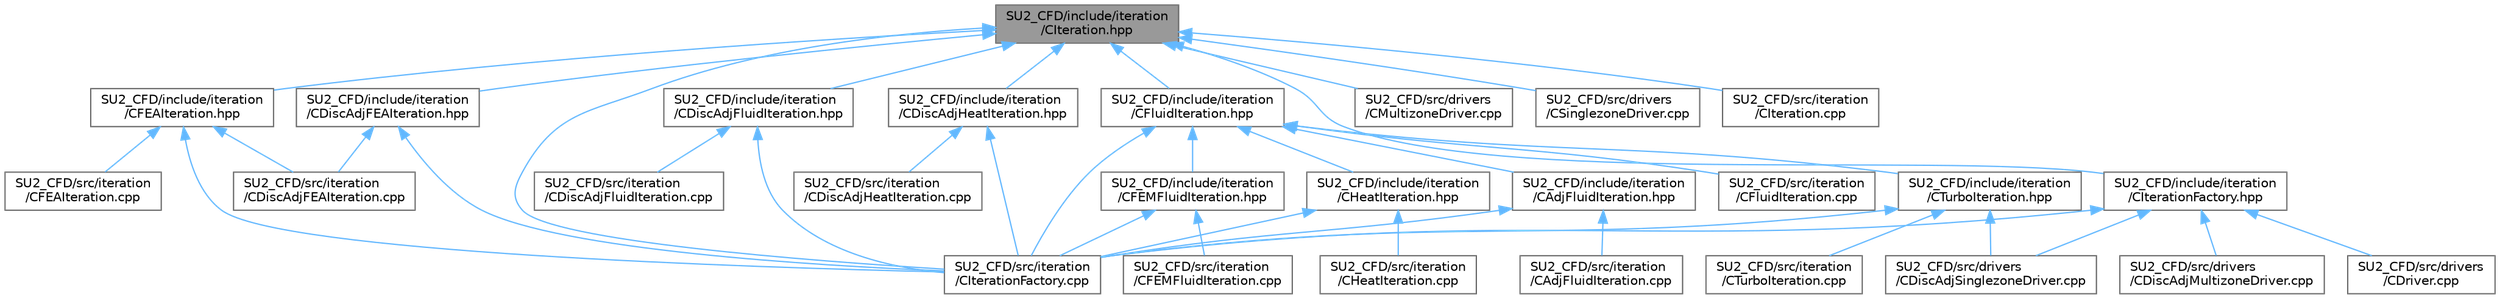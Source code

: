 digraph "SU2_CFD/include/iteration/CIteration.hpp"
{
 // LATEX_PDF_SIZE
  bgcolor="transparent";
  edge [fontname=Helvetica,fontsize=10,labelfontname=Helvetica,labelfontsize=10];
  node [fontname=Helvetica,fontsize=10,shape=box,height=0.2,width=0.4];
  Node1 [id="Node000001",label="SU2_CFD/include/iteration\l/CIteration.hpp",height=0.2,width=0.4,color="gray40", fillcolor="grey60", style="filled", fontcolor="black",tooltip="Headers of the iteration classes used by SU2_CFD. Each CIteration class represents an available physi..."];
  Node1 -> Node2 [id="edge1_Node000001_Node000002",dir="back",color="steelblue1",style="solid",tooltip=" "];
  Node2 [id="Node000002",label="SU2_CFD/include/iteration\l/CDiscAdjFEAIteration.hpp",height=0.2,width=0.4,color="grey40", fillcolor="white", style="filled",URL="$CDiscAdjFEAIteration_8hpp.html",tooltip=" "];
  Node2 -> Node3 [id="edge2_Node000002_Node000003",dir="back",color="steelblue1",style="solid",tooltip=" "];
  Node3 [id="Node000003",label="SU2_CFD/src/iteration\l/CDiscAdjFEAIteration.cpp",height=0.2,width=0.4,color="grey40", fillcolor="white", style="filled",URL="$CDiscAdjFEAIteration_8cpp.html",tooltip="Main subroutines used by SU2_CFD."];
  Node2 -> Node4 [id="edge3_Node000002_Node000004",dir="back",color="steelblue1",style="solid",tooltip=" "];
  Node4 [id="Node000004",label="SU2_CFD/src/iteration\l/CIterationFactory.cpp",height=0.2,width=0.4,color="grey40", fillcolor="white", style="filled",URL="$CIterationFactory_8cpp.html",tooltip=" "];
  Node1 -> Node5 [id="edge4_Node000001_Node000005",dir="back",color="steelblue1",style="solid",tooltip=" "];
  Node5 [id="Node000005",label="SU2_CFD/include/iteration\l/CDiscAdjFluidIteration.hpp",height=0.2,width=0.4,color="grey40", fillcolor="white", style="filled",URL="$CDiscAdjFluidIteration_8hpp.html",tooltip="Headers of the iteration classes used by SU2_CFD. Each CIteration class represents an available physi..."];
  Node5 -> Node6 [id="edge5_Node000005_Node000006",dir="back",color="steelblue1",style="solid",tooltip=" "];
  Node6 [id="Node000006",label="SU2_CFD/src/iteration\l/CDiscAdjFluidIteration.cpp",height=0.2,width=0.4,color="grey40", fillcolor="white", style="filled",URL="$CDiscAdjFluidIteration_8cpp.html",tooltip="Main subroutines used by SU2_CFD."];
  Node5 -> Node4 [id="edge6_Node000005_Node000004",dir="back",color="steelblue1",style="solid",tooltip=" "];
  Node1 -> Node7 [id="edge7_Node000001_Node000007",dir="back",color="steelblue1",style="solid",tooltip=" "];
  Node7 [id="Node000007",label="SU2_CFD/include/iteration\l/CDiscAdjHeatIteration.hpp",height=0.2,width=0.4,color="grey40", fillcolor="white", style="filled",URL="$CDiscAdjHeatIteration_8hpp.html",tooltip="Headers of the iteration classes used by SU2_CFD. Each CIteration class represents an available physi..."];
  Node7 -> Node8 [id="edge8_Node000007_Node000008",dir="back",color="steelblue1",style="solid",tooltip=" "];
  Node8 [id="Node000008",label="SU2_CFD/src/iteration\l/CDiscAdjHeatIteration.cpp",height=0.2,width=0.4,color="grey40", fillcolor="white", style="filled",URL="$CDiscAdjHeatIteration_8cpp.html",tooltip="Main subroutines used by SU2_CFD."];
  Node7 -> Node4 [id="edge9_Node000007_Node000004",dir="back",color="steelblue1",style="solid",tooltip=" "];
  Node1 -> Node9 [id="edge10_Node000001_Node000009",dir="back",color="steelblue1",style="solid",tooltip=" "];
  Node9 [id="Node000009",label="SU2_CFD/include/iteration\l/CFEAIteration.hpp",height=0.2,width=0.4,color="grey40", fillcolor="white", style="filled",URL="$CFEAIteration_8hpp.html",tooltip="Headers of the iteration classes used by SU2_CFD. Each CIteration class represents an available physi..."];
  Node9 -> Node3 [id="edge11_Node000009_Node000003",dir="back",color="steelblue1",style="solid",tooltip=" "];
  Node9 -> Node10 [id="edge12_Node000009_Node000010",dir="back",color="steelblue1",style="solid",tooltip=" "];
  Node10 [id="Node000010",label="SU2_CFD/src/iteration\l/CFEAIteration.cpp",height=0.2,width=0.4,color="grey40", fillcolor="white", style="filled",URL="$CFEAIteration_8cpp.html",tooltip="Main subroutines used by SU2_CFD."];
  Node9 -> Node4 [id="edge13_Node000009_Node000004",dir="back",color="steelblue1",style="solid",tooltip=" "];
  Node1 -> Node11 [id="edge14_Node000001_Node000011",dir="back",color="steelblue1",style="solid",tooltip=" "];
  Node11 [id="Node000011",label="SU2_CFD/include/iteration\l/CFluidIteration.hpp",height=0.2,width=0.4,color="grey40", fillcolor="white", style="filled",URL="$CFluidIteration_8hpp.html",tooltip=" "];
  Node11 -> Node12 [id="edge15_Node000011_Node000012",dir="back",color="steelblue1",style="solid",tooltip=" "];
  Node12 [id="Node000012",label="SU2_CFD/include/iteration\l/CAdjFluidIteration.hpp",height=0.2,width=0.4,color="grey40", fillcolor="white", style="filled",URL="$CAdjFluidIteration_8hpp.html",tooltip="Headers of the iteration classes used by SU2_CFD. Each CIteration class represents an available physi..."];
  Node12 -> Node13 [id="edge16_Node000012_Node000013",dir="back",color="steelblue1",style="solid",tooltip=" "];
  Node13 [id="Node000013",label="SU2_CFD/src/iteration\l/CAdjFluidIteration.cpp",height=0.2,width=0.4,color="grey40", fillcolor="white", style="filled",URL="$CAdjFluidIteration_8cpp.html",tooltip="Main subroutines used by SU2_CFD."];
  Node12 -> Node4 [id="edge17_Node000012_Node000004",dir="back",color="steelblue1",style="solid",tooltip=" "];
  Node11 -> Node14 [id="edge18_Node000011_Node000014",dir="back",color="steelblue1",style="solid",tooltip=" "];
  Node14 [id="Node000014",label="SU2_CFD/include/iteration\l/CFEMFluidIteration.hpp",height=0.2,width=0.4,color="grey40", fillcolor="white", style="filled",URL="$CFEMFluidIteration_8hpp.html",tooltip="Headers of the iteration classes used by SU2_CFD. Each CIteration class represents an available physi..."];
  Node14 -> Node15 [id="edge19_Node000014_Node000015",dir="back",color="steelblue1",style="solid",tooltip=" "];
  Node15 [id="Node000015",label="SU2_CFD/src/iteration\l/CFEMFluidIteration.cpp",height=0.2,width=0.4,color="grey40", fillcolor="white", style="filled",URL="$CFEMFluidIteration_8cpp.html",tooltip="Main subroutines used by SU2_CFD."];
  Node14 -> Node4 [id="edge20_Node000014_Node000004",dir="back",color="steelblue1",style="solid",tooltip=" "];
  Node11 -> Node16 [id="edge21_Node000011_Node000016",dir="back",color="steelblue1",style="solid",tooltip=" "];
  Node16 [id="Node000016",label="SU2_CFD/include/iteration\l/CHeatIteration.hpp",height=0.2,width=0.4,color="grey40", fillcolor="white", style="filled",URL="$CHeatIteration_8hpp.html",tooltip="Headers of the iteration classes used by SU2_CFD. Each CIteration class represents an available physi..."];
  Node16 -> Node17 [id="edge22_Node000016_Node000017",dir="back",color="steelblue1",style="solid",tooltip=" "];
  Node17 [id="Node000017",label="SU2_CFD/src/iteration\l/CHeatIteration.cpp",height=0.2,width=0.4,color="grey40", fillcolor="white", style="filled",URL="$CHeatIteration_8cpp.html",tooltip="Main subroutines used by SU2_CFD."];
  Node16 -> Node4 [id="edge23_Node000016_Node000004",dir="back",color="steelblue1",style="solid",tooltip=" "];
  Node11 -> Node18 [id="edge24_Node000011_Node000018",dir="back",color="steelblue1",style="solid",tooltip=" "];
  Node18 [id="Node000018",label="SU2_CFD/include/iteration\l/CTurboIteration.hpp",height=0.2,width=0.4,color="grey40", fillcolor="white", style="filled",URL="$CTurboIteration_8hpp.html",tooltip="Headers of the iteration classes used by SU2_CFD. Each CIteration class represents an available physi..."];
  Node18 -> Node19 [id="edge25_Node000018_Node000019",dir="back",color="steelblue1",style="solid",tooltip=" "];
  Node19 [id="Node000019",label="SU2_CFD/src/drivers\l/CDiscAdjSinglezoneDriver.cpp",height=0.2,width=0.4,color="grey40", fillcolor="white", style="filled",URL="$CDiscAdjSinglezoneDriver_8cpp.html",tooltip=" "];
  Node18 -> Node4 [id="edge26_Node000018_Node000004",dir="back",color="steelblue1",style="solid",tooltip=" "];
  Node18 -> Node20 [id="edge27_Node000018_Node000020",dir="back",color="steelblue1",style="solid",tooltip=" "];
  Node20 [id="Node000020",label="SU2_CFD/src/iteration\l/CTurboIteration.cpp",height=0.2,width=0.4,color="grey40", fillcolor="white", style="filled",URL="$CTurboIteration_8cpp.html",tooltip="Main subroutines used by SU2_CFD."];
  Node11 -> Node21 [id="edge28_Node000011_Node000021",dir="back",color="steelblue1",style="solid",tooltip=" "];
  Node21 [id="Node000021",label="SU2_CFD/src/iteration\l/CFluidIteration.cpp",height=0.2,width=0.4,color="grey40", fillcolor="white", style="filled",URL="$CFluidIteration_8cpp.html",tooltip="Main subroutines used by SU2_CFD."];
  Node11 -> Node4 [id="edge29_Node000011_Node000004",dir="back",color="steelblue1",style="solid",tooltip=" "];
  Node1 -> Node22 [id="edge30_Node000001_Node000022",dir="back",color="steelblue1",style="solid",tooltip=" "];
  Node22 [id="Node000022",label="SU2_CFD/include/iteration\l/CIterationFactory.hpp",height=0.2,width=0.4,color="grey40", fillcolor="white", style="filled",URL="$CIterationFactory_8hpp.html",tooltip="Headers of the iteration classes used by SU2_CFD. Each CIteration class represents an available physi..."];
  Node22 -> Node23 [id="edge31_Node000022_Node000023",dir="back",color="steelblue1",style="solid",tooltip=" "];
  Node23 [id="Node000023",label="SU2_CFD/src/drivers\l/CDiscAdjMultizoneDriver.cpp",height=0.2,width=0.4,color="grey40", fillcolor="white", style="filled",URL="$CDiscAdjMultizoneDriver_8cpp.html",tooltip="The main subroutines for driving adjoint multi-zone problems."];
  Node22 -> Node19 [id="edge32_Node000022_Node000019",dir="back",color="steelblue1",style="solid",tooltip=" "];
  Node22 -> Node24 [id="edge33_Node000022_Node000024",dir="back",color="steelblue1",style="solid",tooltip=" "];
  Node24 [id="Node000024",label="SU2_CFD/src/drivers\l/CDriver.cpp",height=0.2,width=0.4,color="grey40", fillcolor="white", style="filled",URL="$CDriver_8cpp.html",tooltip="The main subroutines for driving single or multi-zone problems."];
  Node22 -> Node4 [id="edge34_Node000022_Node000004",dir="back",color="steelblue1",style="solid",tooltip=" "];
  Node1 -> Node25 [id="edge35_Node000001_Node000025",dir="back",color="steelblue1",style="solid",tooltip=" "];
  Node25 [id="Node000025",label="SU2_CFD/src/drivers\l/CMultizoneDriver.cpp",height=0.2,width=0.4,color="grey40", fillcolor="white", style="filled",URL="$CMultizoneDriver_8cpp.html",tooltip=" "];
  Node1 -> Node26 [id="edge36_Node000001_Node000026",dir="back",color="steelblue1",style="solid",tooltip=" "];
  Node26 [id="Node000026",label="SU2_CFD/src/drivers\l/CSinglezoneDriver.cpp",height=0.2,width=0.4,color="grey40", fillcolor="white", style="filled",URL="$CSinglezoneDriver_8cpp.html",tooltip=" "];
  Node1 -> Node27 [id="edge37_Node000001_Node000027",dir="back",color="steelblue1",style="solid",tooltip=" "];
  Node27 [id="Node000027",label="SU2_CFD/src/iteration\l/CIteration.cpp",height=0.2,width=0.4,color="grey40", fillcolor="white", style="filled",URL="$CIteration_8cpp.html",tooltip=" "];
  Node1 -> Node4 [id="edge38_Node000001_Node000004",dir="back",color="steelblue1",style="solid",tooltip=" "];
}
